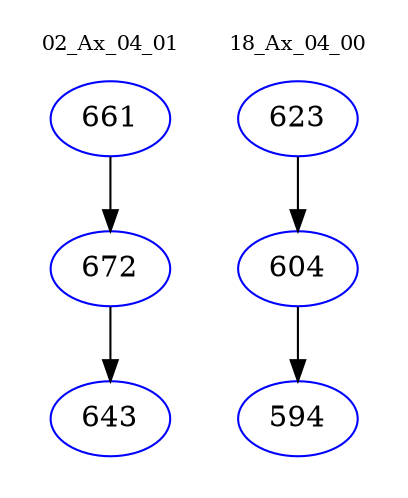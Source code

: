digraph{
subgraph cluster_0 {
color = white
label = "02_Ax_04_01";
fontsize=10;
T0_661 [label="661", color="blue"]
T0_661 -> T0_672 [color="black"]
T0_672 [label="672", color="blue"]
T0_672 -> T0_643 [color="black"]
T0_643 [label="643", color="blue"]
}
subgraph cluster_1 {
color = white
label = "18_Ax_04_00";
fontsize=10;
T1_623 [label="623", color="blue"]
T1_623 -> T1_604 [color="black"]
T1_604 [label="604", color="blue"]
T1_604 -> T1_594 [color="black"]
T1_594 [label="594", color="blue"]
}
}
